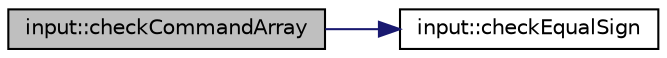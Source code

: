 digraph "input::checkCommandArray"
{
 // LATEX_PDF_SIZE
  edge [fontname="Helvetica",fontsize="10",labelfontname="Helvetica",labelfontsize="10"];
  node [fontname="Helvetica",fontsize="10",shape=record];
  rankdir="LR";
  Node1 [label="input::checkCommandArray",height=0.2,width=0.4,color="black", fillcolor="grey75", style="filled", fontcolor="black",tooltip="check if command array has at least 3 elements"];
  Node1 -> Node2 [color="midnightblue",fontsize="10",style="solid",fontname="Helvetica"];
  Node2 [label="input::checkEqualSign",height=0.2,width=0.4,color="black", fillcolor="white", style="filled",URL="$namespaceinput.html#a586caa23c32d86459177222a3b5d53fe",tooltip="check if parameter is \"=\""];
}
